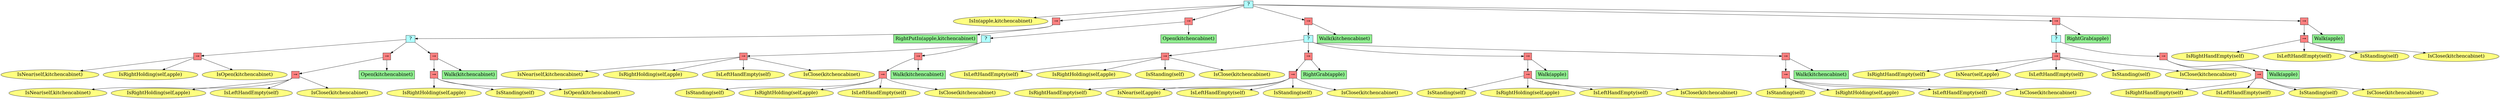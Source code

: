 digraph pastafarianism {
ordering=out;
graph [fontname="times-roman"];
node [fontname="times-roman"];
edge [fontname="times-roman"];
"6bba6d9b-f025-428e-aab1-ce124228cadf" [fillcolor="#B0FFFF", fontcolor=black, fontsize=20, height=0.01, label=" ? ", shape=box, style=filled, width=0.01];
"3003ecbb-b249-4402-8903-84fb12f065d9" [fillcolor="#FFFF80", fontcolor=black, fontsize=20, label="IsIn(apple,kitchencabinet)", shape=ellipse, style=filled];
"6bba6d9b-f025-428e-aab1-ce124228cadf" -> "3003ecbb-b249-4402-8903-84fb12f065d9";
"cba274d4-4dbb-421c-a0ba-5bd8dcf961f6" [fillcolor="#FF8080", fontcolor=black, fontsize=20, height=0.01, label="&rarr;", shape=box, style=filled, width=0.01];
"6bba6d9b-f025-428e-aab1-ce124228cadf" -> "cba274d4-4dbb-421c-a0ba-5bd8dcf961f6";
"ee27d139-746a-4445-84a5-8cdad99a973f" [fillcolor="#B0FFFF", fontcolor=black, fontsize=20, height=0.01, label=" ? ", shape=box, style=filled, width=0.01];
"cba274d4-4dbb-421c-a0ba-5bd8dcf961f6" -> "ee27d139-746a-4445-84a5-8cdad99a973f";
"8e7ec31b-531f-40b0-a761-3915f2d2bf9d" [fillcolor="#FF8080", fontcolor=black, fontsize=20, height=0.01, label="&rarr;", shape=box, style=filled, width=0.01];
"ee27d139-746a-4445-84a5-8cdad99a973f" -> "8e7ec31b-531f-40b0-a761-3915f2d2bf9d";
"dec034be-4f3d-4681-91dd-20581aac3ea5" [fillcolor="#FFFF80", fontcolor=black, fontsize=20, label="IsNear(self,kitchencabinet)", shape=ellipse, style=filled];
"8e7ec31b-531f-40b0-a761-3915f2d2bf9d" -> "dec034be-4f3d-4681-91dd-20581aac3ea5";
"7ee58270-bff7-4555-b805-11bd722607b1" [fillcolor="#FFFF80", fontcolor=black, fontsize=20, label="IsRightHolding(self,apple)", shape=ellipse, style=filled];
"8e7ec31b-531f-40b0-a761-3915f2d2bf9d" -> "7ee58270-bff7-4555-b805-11bd722607b1";
"4381074e-78c9-4262-a552-a9694d978bfb" [fillcolor="#FFFF80", fontcolor=black, fontsize=20, label="IsOpen(kitchencabinet)", shape=ellipse, style=filled];
"8e7ec31b-531f-40b0-a761-3915f2d2bf9d" -> "4381074e-78c9-4262-a552-a9694d978bfb";
"119ca005-76a4-42b5-a934-88d3bc4945e9" [fillcolor="#FF8080", fontcolor=black, fontsize=20, height=0.01, label="&rarr;", shape=box, style=filled, width=0.01];
"ee27d139-746a-4445-84a5-8cdad99a973f" -> "119ca005-76a4-42b5-a934-88d3bc4945e9";
"c85a32d8-1add-4984-8fdf-98f34594bcb4" [fillcolor="#FF8080", fontcolor=black, fontsize=20, height=0.01, label="&rarr;", shape=box, style=filled, width=0.01];
"119ca005-76a4-42b5-a934-88d3bc4945e9" -> "c85a32d8-1add-4984-8fdf-98f34594bcb4";
"c75cb859-0c1c-4bcc-9058-41ad1aab2556" [fillcolor="#FFFF80", fontcolor=black, fontsize=20, label="IsNear(self,kitchencabinet)", shape=ellipse, style=filled];
"c85a32d8-1add-4984-8fdf-98f34594bcb4" -> "c75cb859-0c1c-4bcc-9058-41ad1aab2556";
"411a4ffd-3896-4540-9925-107e9371e67c" [fillcolor="#FFFF80", fontcolor=black, fontsize=20, label="IsRightHolding(self,apple)", shape=ellipse, style=filled];
"c85a32d8-1add-4984-8fdf-98f34594bcb4" -> "411a4ffd-3896-4540-9925-107e9371e67c";
"72f6afa8-cd68-4e24-ad82-4b76e767c9ac" [fillcolor="#FFFF80", fontcolor=black, fontsize=20, label="IsLeftHandEmpty(self)", shape=ellipse, style=filled];
"c85a32d8-1add-4984-8fdf-98f34594bcb4" -> "72f6afa8-cd68-4e24-ad82-4b76e767c9ac";
"a8238bfb-bd2d-4c6c-bad1-927f556bab65" [fillcolor="#FFFF80", fontcolor=black, fontsize=20, label="IsClose(kitchencabinet)", shape=ellipse, style=filled];
"c85a32d8-1add-4984-8fdf-98f34594bcb4" -> "a8238bfb-bd2d-4c6c-bad1-927f556bab65";
"b3c6fa89-78c5-44f4-baf0-e9ee0bbc37b5" [fillcolor=lightgreen, fontcolor=black, fontsize=20, label="Open(kitchencabinet)", shape=box, style=filled];
"119ca005-76a4-42b5-a934-88d3bc4945e9" -> "b3c6fa89-78c5-44f4-baf0-e9ee0bbc37b5";
"19ccba31-d30a-4b7b-892e-f521e1902077" [fillcolor="#FF8080", fontcolor=black, fontsize=20, height=0.01, label="&rarr;", shape=box, style=filled, width=0.01];
"ee27d139-746a-4445-84a5-8cdad99a973f" -> "19ccba31-d30a-4b7b-892e-f521e1902077";
"e0869b54-15f1-46ec-8dfd-74c6e4eabef2" [fillcolor="#FF8080", fontcolor=black, fontsize=20, height=0.01, label="&rarr;", shape=box, style=filled, width=0.01];
"19ccba31-d30a-4b7b-892e-f521e1902077" -> "e0869b54-15f1-46ec-8dfd-74c6e4eabef2";
"7c86a0ba-86a4-41e2-9900-391a638277f0" [fillcolor="#FFFF80", fontcolor=black, fontsize=20, label="IsRightHolding(self,apple)", shape=ellipse, style=filled];
"e0869b54-15f1-46ec-8dfd-74c6e4eabef2" -> "7c86a0ba-86a4-41e2-9900-391a638277f0";
"ea1fa056-1b0d-4ae5-a202-d2ba9474e8f9" [fillcolor="#FFFF80", fontcolor=black, fontsize=20, label="IsStanding(self)", shape=ellipse, style=filled];
"e0869b54-15f1-46ec-8dfd-74c6e4eabef2" -> "ea1fa056-1b0d-4ae5-a202-d2ba9474e8f9";
"a786a7e9-d012-4509-ac1a-0a21234127dc" [fillcolor="#FFFF80", fontcolor=black, fontsize=20, label="IsOpen(kitchencabinet)", shape=ellipse, style=filled];
"e0869b54-15f1-46ec-8dfd-74c6e4eabef2" -> "a786a7e9-d012-4509-ac1a-0a21234127dc";
"a1d11b25-c8ad-4256-8589-f4b4a35129a6" [fillcolor=lightgreen, fontcolor=black, fontsize=20, label="Walk(kitchencabinet)", shape=box, style=filled];
"19ccba31-d30a-4b7b-892e-f521e1902077" -> "a1d11b25-c8ad-4256-8589-f4b4a35129a6";
"af83daee-6cae-429b-9e3e-e3e961388851" [fillcolor=lightgreen, fontcolor=black, fontsize=20, label="RightPutIn(apple,kitchencabinet)", shape=box, style=filled];
"cba274d4-4dbb-421c-a0ba-5bd8dcf961f6" -> "af83daee-6cae-429b-9e3e-e3e961388851";
"c0b25530-e628-4276-8e93-c85acdbcf3f7" [fillcolor="#FF8080", fontcolor=black, fontsize=20, height=0.01, label="&rarr;", shape=box, style=filled, width=0.01];
"6bba6d9b-f025-428e-aab1-ce124228cadf" -> "c0b25530-e628-4276-8e93-c85acdbcf3f7";
"71c1003f-f56e-4008-b925-72c2c7d9c609" [fillcolor="#B0FFFF", fontcolor=black, fontsize=20, height=0.01, label=" ? ", shape=box, style=filled, width=0.01];
"c0b25530-e628-4276-8e93-c85acdbcf3f7" -> "71c1003f-f56e-4008-b925-72c2c7d9c609";
"fb9339ee-cdf9-46bf-8d75-e1c02d36188b" [fillcolor="#FF8080", fontcolor=black, fontsize=20, height=0.01, label="&rarr;", shape=box, style=filled, width=0.01];
"71c1003f-f56e-4008-b925-72c2c7d9c609" -> "fb9339ee-cdf9-46bf-8d75-e1c02d36188b";
"84c64c04-05a5-4f20-8655-d5f30587fbe8" [fillcolor="#FFFF80", fontcolor=black, fontsize=20, label="IsNear(self,kitchencabinet)", shape=ellipse, style=filled];
"fb9339ee-cdf9-46bf-8d75-e1c02d36188b" -> "84c64c04-05a5-4f20-8655-d5f30587fbe8";
"6eb776ce-c871-4331-b765-d7a79379f1f2" [fillcolor="#FFFF80", fontcolor=black, fontsize=20, label="IsRightHolding(self,apple)", shape=ellipse, style=filled];
"fb9339ee-cdf9-46bf-8d75-e1c02d36188b" -> "6eb776ce-c871-4331-b765-d7a79379f1f2";
"07c98184-2cde-49b9-9dd9-6111ad6b63b1" [fillcolor="#FFFF80", fontcolor=black, fontsize=20, label="IsLeftHandEmpty(self)", shape=ellipse, style=filled];
"fb9339ee-cdf9-46bf-8d75-e1c02d36188b" -> "07c98184-2cde-49b9-9dd9-6111ad6b63b1";
"a093b21c-bd6f-4b2f-98c7-31ccdcceb76a" [fillcolor="#FFFF80", fontcolor=black, fontsize=20, label="IsClose(kitchencabinet)", shape=ellipse, style=filled];
"fb9339ee-cdf9-46bf-8d75-e1c02d36188b" -> "a093b21c-bd6f-4b2f-98c7-31ccdcceb76a";
"d9d547b6-9514-4f8c-ac53-e9b421d3c620" [fillcolor="#FF8080", fontcolor=black, fontsize=20, height=0.01, label="&rarr;", shape=box, style=filled, width=0.01];
"71c1003f-f56e-4008-b925-72c2c7d9c609" -> "d9d547b6-9514-4f8c-ac53-e9b421d3c620";
"88da091f-a15b-4025-b193-c6dc65f43239" [fillcolor="#FF8080", fontcolor=black, fontsize=20, height=0.01, label="&rarr;", shape=box, style=filled, width=0.01];
"d9d547b6-9514-4f8c-ac53-e9b421d3c620" -> "88da091f-a15b-4025-b193-c6dc65f43239";
"f1a3fb0a-a74c-48c8-81ea-09343b96fe0f" [fillcolor="#FFFF80", fontcolor=black, fontsize=20, label="IsStanding(self)", shape=ellipse, style=filled];
"88da091f-a15b-4025-b193-c6dc65f43239" -> "f1a3fb0a-a74c-48c8-81ea-09343b96fe0f";
"104c8c01-71d6-4f87-a96b-1c2ccd9431f9" [fillcolor="#FFFF80", fontcolor=black, fontsize=20, label="IsRightHolding(self,apple)", shape=ellipse, style=filled];
"88da091f-a15b-4025-b193-c6dc65f43239" -> "104c8c01-71d6-4f87-a96b-1c2ccd9431f9";
"b308a07b-e7c9-4e8f-a83f-a58c4c45a063" [fillcolor="#FFFF80", fontcolor=black, fontsize=20, label="IsLeftHandEmpty(self)", shape=ellipse, style=filled];
"88da091f-a15b-4025-b193-c6dc65f43239" -> "b308a07b-e7c9-4e8f-a83f-a58c4c45a063";
"98735b4b-092b-4852-b55f-ddef02044fc1" [fillcolor="#FFFF80", fontcolor=black, fontsize=20, label="IsClose(kitchencabinet)", shape=ellipse, style=filled];
"88da091f-a15b-4025-b193-c6dc65f43239" -> "98735b4b-092b-4852-b55f-ddef02044fc1";
"520e66c5-c9b1-41c4-8c7f-5488ee419eee" [fillcolor=lightgreen, fontcolor=black, fontsize=20, label="Walk(kitchencabinet)", shape=box, style=filled];
"d9d547b6-9514-4f8c-ac53-e9b421d3c620" -> "520e66c5-c9b1-41c4-8c7f-5488ee419eee";
"643324e3-0b19-43c4-b024-635ad29cb550" [fillcolor=lightgreen, fontcolor=black, fontsize=20, label="Open(kitchencabinet)", shape=box, style=filled];
"c0b25530-e628-4276-8e93-c85acdbcf3f7" -> "643324e3-0b19-43c4-b024-635ad29cb550";
"d62f171a-ef3b-4a60-b271-b35494cfe5e0" [fillcolor="#FF8080", fontcolor=black, fontsize=20, height=0.01, label="&rarr;", shape=box, style=filled, width=0.01];
"6bba6d9b-f025-428e-aab1-ce124228cadf" -> "d62f171a-ef3b-4a60-b271-b35494cfe5e0";
"efabda9d-bcbc-4ac4-8270-f00da9417a81" [fillcolor="#B0FFFF", fontcolor=black, fontsize=20, height=0.01, label=" ? ", shape=box, style=filled, width=0.01];
"d62f171a-ef3b-4a60-b271-b35494cfe5e0" -> "efabda9d-bcbc-4ac4-8270-f00da9417a81";
"87ea27d8-079b-4bcd-8514-5cbc565ce8b3" [fillcolor="#FF8080", fontcolor=black, fontsize=20, height=0.01, label="&rarr;", shape=box, style=filled, width=0.01];
"efabda9d-bcbc-4ac4-8270-f00da9417a81" -> "87ea27d8-079b-4bcd-8514-5cbc565ce8b3";
"fcdca13c-822b-4c78-aef0-0fc18319cdaf" [fillcolor="#FFFF80", fontcolor=black, fontsize=20, label="IsLeftHandEmpty(self)", shape=ellipse, style=filled];
"87ea27d8-079b-4bcd-8514-5cbc565ce8b3" -> "fcdca13c-822b-4c78-aef0-0fc18319cdaf";
"d6c6e328-7615-4a18-9d3a-ed673b815b2b" [fillcolor="#FFFF80", fontcolor=black, fontsize=20, label="IsRightHolding(self,apple)", shape=ellipse, style=filled];
"87ea27d8-079b-4bcd-8514-5cbc565ce8b3" -> "d6c6e328-7615-4a18-9d3a-ed673b815b2b";
"2cc60cd4-6a9f-448e-bcda-2d4bac8947ca" [fillcolor="#FFFF80", fontcolor=black, fontsize=20, label="IsStanding(self)", shape=ellipse, style=filled];
"87ea27d8-079b-4bcd-8514-5cbc565ce8b3" -> "2cc60cd4-6a9f-448e-bcda-2d4bac8947ca";
"2637b96c-3f06-4247-825c-0d124d3111fe" [fillcolor="#FFFF80", fontcolor=black, fontsize=20, label="IsClose(kitchencabinet)", shape=ellipse, style=filled];
"87ea27d8-079b-4bcd-8514-5cbc565ce8b3" -> "2637b96c-3f06-4247-825c-0d124d3111fe";
"d8c2c73d-829e-40a1-98ae-e692755c00bd" [fillcolor="#FF8080", fontcolor=black, fontsize=20, height=0.01, label="&rarr;", shape=box, style=filled, width=0.01];
"efabda9d-bcbc-4ac4-8270-f00da9417a81" -> "d8c2c73d-829e-40a1-98ae-e692755c00bd";
"4c93c2f5-d66c-4256-a00a-3d5e0cebe9be" [fillcolor="#FF8080", fontcolor=black, fontsize=20, height=0.01, label="&rarr;", shape=box, style=filled, width=0.01];
"d8c2c73d-829e-40a1-98ae-e692755c00bd" -> "4c93c2f5-d66c-4256-a00a-3d5e0cebe9be";
"2e29d537-5902-44c1-82cc-8e5d68ffe001" [fillcolor="#FFFF80", fontcolor=black, fontsize=20, label="IsRightHandEmpty(self)", shape=ellipse, style=filled];
"4c93c2f5-d66c-4256-a00a-3d5e0cebe9be" -> "2e29d537-5902-44c1-82cc-8e5d68ffe001";
"f70a4768-a058-4981-ba5a-d21d91ef9aac" [fillcolor="#FFFF80", fontcolor=black, fontsize=20, label="IsNear(self,apple)", shape=ellipse, style=filled];
"4c93c2f5-d66c-4256-a00a-3d5e0cebe9be" -> "f70a4768-a058-4981-ba5a-d21d91ef9aac";
"9a780148-6261-4b22-b3a3-a8441804274e" [fillcolor="#FFFF80", fontcolor=black, fontsize=20, label="IsLeftHandEmpty(self)", shape=ellipse, style=filled];
"4c93c2f5-d66c-4256-a00a-3d5e0cebe9be" -> "9a780148-6261-4b22-b3a3-a8441804274e";
"89b95492-d5a6-4dc7-a45e-0393a765c420" [fillcolor="#FFFF80", fontcolor=black, fontsize=20, label="IsStanding(self)", shape=ellipse, style=filled];
"4c93c2f5-d66c-4256-a00a-3d5e0cebe9be" -> "89b95492-d5a6-4dc7-a45e-0393a765c420";
"a5f6950c-9ec0-4546-9d78-ce9762562d5f" [fillcolor="#FFFF80", fontcolor=black, fontsize=20, label="IsClose(kitchencabinet)", shape=ellipse, style=filled];
"4c93c2f5-d66c-4256-a00a-3d5e0cebe9be" -> "a5f6950c-9ec0-4546-9d78-ce9762562d5f";
"15bd0e45-7180-4d50-8cdb-f6eca28974ef" [fillcolor=lightgreen, fontcolor=black, fontsize=20, label="RightGrab(apple)", shape=box, style=filled];
"d8c2c73d-829e-40a1-98ae-e692755c00bd" -> "15bd0e45-7180-4d50-8cdb-f6eca28974ef";
"c63547b5-d48e-4249-9d1c-cd1034cda12f" [fillcolor="#FF8080", fontcolor=black, fontsize=20, height=0.01, label="&rarr;", shape=box, style=filled, width=0.01];
"efabda9d-bcbc-4ac4-8270-f00da9417a81" -> "c63547b5-d48e-4249-9d1c-cd1034cda12f";
"7106d1c1-ba2b-43ef-90d3-6baaf1086212" [fillcolor="#FF8080", fontcolor=black, fontsize=20, height=0.01, label="&rarr;", shape=box, style=filled, width=0.01];
"c63547b5-d48e-4249-9d1c-cd1034cda12f" -> "7106d1c1-ba2b-43ef-90d3-6baaf1086212";
"4fab2ddf-98fe-4cce-8528-fe11024a76b1" [fillcolor="#FFFF80", fontcolor=black, fontsize=20, label="IsStanding(self)", shape=ellipse, style=filled];
"7106d1c1-ba2b-43ef-90d3-6baaf1086212" -> "4fab2ddf-98fe-4cce-8528-fe11024a76b1";
"39e4de8b-8777-4741-a536-83444a69c217" [fillcolor="#FFFF80", fontcolor=black, fontsize=20, label="IsRightHolding(self,apple)", shape=ellipse, style=filled];
"7106d1c1-ba2b-43ef-90d3-6baaf1086212" -> "39e4de8b-8777-4741-a536-83444a69c217";
"f106f379-c13c-4cce-a1b8-2a37d947ef82" [fillcolor="#FFFF80", fontcolor=black, fontsize=20, label="IsLeftHandEmpty(self)", shape=ellipse, style=filled];
"7106d1c1-ba2b-43ef-90d3-6baaf1086212" -> "f106f379-c13c-4cce-a1b8-2a37d947ef82";
"728e91b4-7bd6-41b0-841b-ee7e09343e01" [fillcolor="#FFFF80", fontcolor=black, fontsize=20, label="IsClose(kitchencabinet)", shape=ellipse, style=filled];
"7106d1c1-ba2b-43ef-90d3-6baaf1086212" -> "728e91b4-7bd6-41b0-841b-ee7e09343e01";
"3922701b-48c1-4376-80f9-7e83bf20b4e2" [fillcolor=lightgreen, fontcolor=black, fontsize=20, label="Walk(apple)", shape=box, style=filled];
"c63547b5-d48e-4249-9d1c-cd1034cda12f" -> "3922701b-48c1-4376-80f9-7e83bf20b4e2";
"e58f1c0d-4be6-4cd0-99d5-f563fd727e80" [fillcolor="#FF8080", fontcolor=black, fontsize=20, height=0.01, label="&rarr;", shape=box, style=filled, width=0.01];
"efabda9d-bcbc-4ac4-8270-f00da9417a81" -> "e58f1c0d-4be6-4cd0-99d5-f563fd727e80";
"48c2f1d0-aaa4-4392-8f33-62262c5b6329" [fillcolor="#FF8080", fontcolor=black, fontsize=20, height=0.01, label="&rarr;", shape=box, style=filled, width=0.01];
"e58f1c0d-4be6-4cd0-99d5-f563fd727e80" -> "48c2f1d0-aaa4-4392-8f33-62262c5b6329";
"470f4a55-7071-408b-a39a-91b6b1698b0e" [fillcolor="#FFFF80", fontcolor=black, fontsize=20, label="IsStanding(self)", shape=ellipse, style=filled];
"48c2f1d0-aaa4-4392-8f33-62262c5b6329" -> "470f4a55-7071-408b-a39a-91b6b1698b0e";
"0c57605b-8459-4eab-9184-ca76be2bec42" [fillcolor="#FFFF80", fontcolor=black, fontsize=20, label="IsRightHolding(self,apple)", shape=ellipse, style=filled];
"48c2f1d0-aaa4-4392-8f33-62262c5b6329" -> "0c57605b-8459-4eab-9184-ca76be2bec42";
"96be8218-b035-4a47-8ccf-bb8914eb0f05" [fillcolor="#FFFF80", fontcolor=black, fontsize=20, label="IsLeftHandEmpty(self)", shape=ellipse, style=filled];
"48c2f1d0-aaa4-4392-8f33-62262c5b6329" -> "96be8218-b035-4a47-8ccf-bb8914eb0f05";
"b777b18f-922c-489c-9a95-36c6a8b86d27" [fillcolor="#FFFF80", fontcolor=black, fontsize=20, label="IsClose(kitchencabinet)", shape=ellipse, style=filled];
"48c2f1d0-aaa4-4392-8f33-62262c5b6329" -> "b777b18f-922c-489c-9a95-36c6a8b86d27";
"906cdee2-f976-4029-897e-6332bd843b8e" [fillcolor=lightgreen, fontcolor=black, fontsize=20, label="Walk(kitchencabinet)", shape=box, style=filled];
"e58f1c0d-4be6-4cd0-99d5-f563fd727e80" -> "906cdee2-f976-4029-897e-6332bd843b8e";
"d31f0ef5-14a0-4f2c-a27f-6a6598991d3d" [fillcolor=lightgreen, fontcolor=black, fontsize=20, label="Walk(kitchencabinet)", shape=box, style=filled];
"d62f171a-ef3b-4a60-b271-b35494cfe5e0" -> "d31f0ef5-14a0-4f2c-a27f-6a6598991d3d";
"1651c058-ee14-4c2a-82d8-e86627dbfc1c" [fillcolor="#FF8080", fontcolor=black, fontsize=20, height=0.01, label="&rarr;", shape=box, style=filled, width=0.01];
"6bba6d9b-f025-428e-aab1-ce124228cadf" -> "1651c058-ee14-4c2a-82d8-e86627dbfc1c";
"3c46a56a-81d1-4ca2-9eba-7b6494f43e74" [fillcolor="#B0FFFF", fontcolor=black, fontsize=20, height=0.01, label=" ? ", shape=box, style=filled, width=0.01];
"1651c058-ee14-4c2a-82d8-e86627dbfc1c" -> "3c46a56a-81d1-4ca2-9eba-7b6494f43e74";
"e5c07151-9b94-48c4-9b8c-246ccba1a54b" [fillcolor="#FF8080", fontcolor=black, fontsize=20, height=0.01, label="&rarr;", shape=box, style=filled, width=0.01];
"3c46a56a-81d1-4ca2-9eba-7b6494f43e74" -> "e5c07151-9b94-48c4-9b8c-246ccba1a54b";
"71399bab-e59a-4cb1-8667-8f344a7582d4" [fillcolor="#FFFF80", fontcolor=black, fontsize=20, label="IsRightHandEmpty(self)", shape=ellipse, style=filled];
"e5c07151-9b94-48c4-9b8c-246ccba1a54b" -> "71399bab-e59a-4cb1-8667-8f344a7582d4";
"c884ed4e-ddbe-4056-9533-09cfbc039a3f" [fillcolor="#FFFF80", fontcolor=black, fontsize=20, label="IsNear(self,apple)", shape=ellipse, style=filled];
"e5c07151-9b94-48c4-9b8c-246ccba1a54b" -> "c884ed4e-ddbe-4056-9533-09cfbc039a3f";
"a77f0a22-7ac8-4e9d-a795-53bba0e2d995" [fillcolor="#FFFF80", fontcolor=black, fontsize=20, label="IsLeftHandEmpty(self)", shape=ellipse, style=filled];
"e5c07151-9b94-48c4-9b8c-246ccba1a54b" -> "a77f0a22-7ac8-4e9d-a795-53bba0e2d995";
"ae756efc-bd91-440e-aefb-d7dbb56f64fa" [fillcolor="#FFFF80", fontcolor=black, fontsize=20, label="IsStanding(self)", shape=ellipse, style=filled];
"e5c07151-9b94-48c4-9b8c-246ccba1a54b" -> "ae756efc-bd91-440e-aefb-d7dbb56f64fa";
"09f27fb8-d286-4e2e-90d7-45456b7bd586" [fillcolor="#FFFF80", fontcolor=black, fontsize=20, label="IsClose(kitchencabinet)", shape=ellipse, style=filled];
"e5c07151-9b94-48c4-9b8c-246ccba1a54b" -> "09f27fb8-d286-4e2e-90d7-45456b7bd586";
"e117ef17-35aa-4890-85da-eea7d05a8078" [fillcolor="#FF8080", fontcolor=black, fontsize=20, height=0.01, label="&rarr;", shape=box, style=filled, width=0.01];
"3c46a56a-81d1-4ca2-9eba-7b6494f43e74" -> "e117ef17-35aa-4890-85da-eea7d05a8078";
"9047f65e-ebc1-4108-9ae7-37d06a39230b" [fillcolor="#FF8080", fontcolor=black, fontsize=20, height=0.01, label="&rarr;", shape=box, style=filled, width=0.01];
"e117ef17-35aa-4890-85da-eea7d05a8078" -> "9047f65e-ebc1-4108-9ae7-37d06a39230b";
"88276f82-5055-4d67-baf9-a7c3020a5446" [fillcolor="#FFFF80", fontcolor=black, fontsize=20, label="IsRightHandEmpty(self)", shape=ellipse, style=filled];
"9047f65e-ebc1-4108-9ae7-37d06a39230b" -> "88276f82-5055-4d67-baf9-a7c3020a5446";
"f14735a8-76bf-45fe-a8e5-1c5a7a593eaf" [fillcolor="#FFFF80", fontcolor=black, fontsize=20, label="IsLeftHandEmpty(self)", shape=ellipse, style=filled];
"9047f65e-ebc1-4108-9ae7-37d06a39230b" -> "f14735a8-76bf-45fe-a8e5-1c5a7a593eaf";
"03746422-97de-4ff6-b17d-4daec43bf0f6" [fillcolor="#FFFF80", fontcolor=black, fontsize=20, label="IsStanding(self)", shape=ellipse, style=filled];
"9047f65e-ebc1-4108-9ae7-37d06a39230b" -> "03746422-97de-4ff6-b17d-4daec43bf0f6";
"1a33b276-8d7c-4f79-833d-d5c049dc3b18" [fillcolor="#FFFF80", fontcolor=black, fontsize=20, label="IsClose(kitchencabinet)", shape=ellipse, style=filled];
"9047f65e-ebc1-4108-9ae7-37d06a39230b" -> "1a33b276-8d7c-4f79-833d-d5c049dc3b18";
"6232f52f-3bba-4214-9576-42cce213eda1" [fillcolor=lightgreen, fontcolor=black, fontsize=20, label="Walk(apple)", shape=box, style=filled];
"e117ef17-35aa-4890-85da-eea7d05a8078" -> "6232f52f-3bba-4214-9576-42cce213eda1";
"5c496de0-3e4a-4dc4-a693-6d3c3915a8db" [fillcolor=lightgreen, fontcolor=black, fontsize=20, label="RightGrab(apple)", shape=box, style=filled];
"1651c058-ee14-4c2a-82d8-e86627dbfc1c" -> "5c496de0-3e4a-4dc4-a693-6d3c3915a8db";
"5306f68f-e5d6-41f2-947d-7835902082ef" [fillcolor="#FF8080", fontcolor=black, fontsize=20, height=0.01, label="&rarr;", shape=box, style=filled, width=0.01];
"6bba6d9b-f025-428e-aab1-ce124228cadf" -> "5306f68f-e5d6-41f2-947d-7835902082ef";
"c10f3842-cca8-47fc-9e11-f27c588b01a7" [fillcolor="#FF8080", fontcolor=black, fontsize=20, height=0.01, label="&rarr;", shape=box, style=filled, width=0.01];
"5306f68f-e5d6-41f2-947d-7835902082ef" -> "c10f3842-cca8-47fc-9e11-f27c588b01a7";
"ba0d4233-1d4a-4e53-bf25-f4f93864dfb2" [fillcolor="#FFFF80", fontcolor=black, fontsize=20, label="IsRightHandEmpty(self)", shape=ellipse, style=filled];
"c10f3842-cca8-47fc-9e11-f27c588b01a7" -> "ba0d4233-1d4a-4e53-bf25-f4f93864dfb2";
"237d817f-d898-409e-83f4-45dd71e397aa" [fillcolor="#FFFF80", fontcolor=black, fontsize=20, label="IsLeftHandEmpty(self)", shape=ellipse, style=filled];
"c10f3842-cca8-47fc-9e11-f27c588b01a7" -> "237d817f-d898-409e-83f4-45dd71e397aa";
"3feb938a-0f49-4dba-b95f-f9d3807f7731" [fillcolor="#FFFF80", fontcolor=black, fontsize=20, label="IsStanding(self)", shape=ellipse, style=filled];
"c10f3842-cca8-47fc-9e11-f27c588b01a7" -> "3feb938a-0f49-4dba-b95f-f9d3807f7731";
"3781f77e-88b2-4180-8a0f-f173e32edd41" [fillcolor="#FFFF80", fontcolor=black, fontsize=20, label="IsClose(kitchencabinet)", shape=ellipse, style=filled];
"c10f3842-cca8-47fc-9e11-f27c588b01a7" -> "3781f77e-88b2-4180-8a0f-f173e32edd41";
"fba08812-e1a3-43ce-989d-c75aba7ee6e8" [fillcolor=lightgreen, fontcolor=black, fontsize=20, label="Walk(apple)", shape=box, style=filled];
"5306f68f-e5d6-41f2-947d-7835902082ef" -> "fba08812-e1a3-43ce-989d-c75aba7ee6e8";
}
